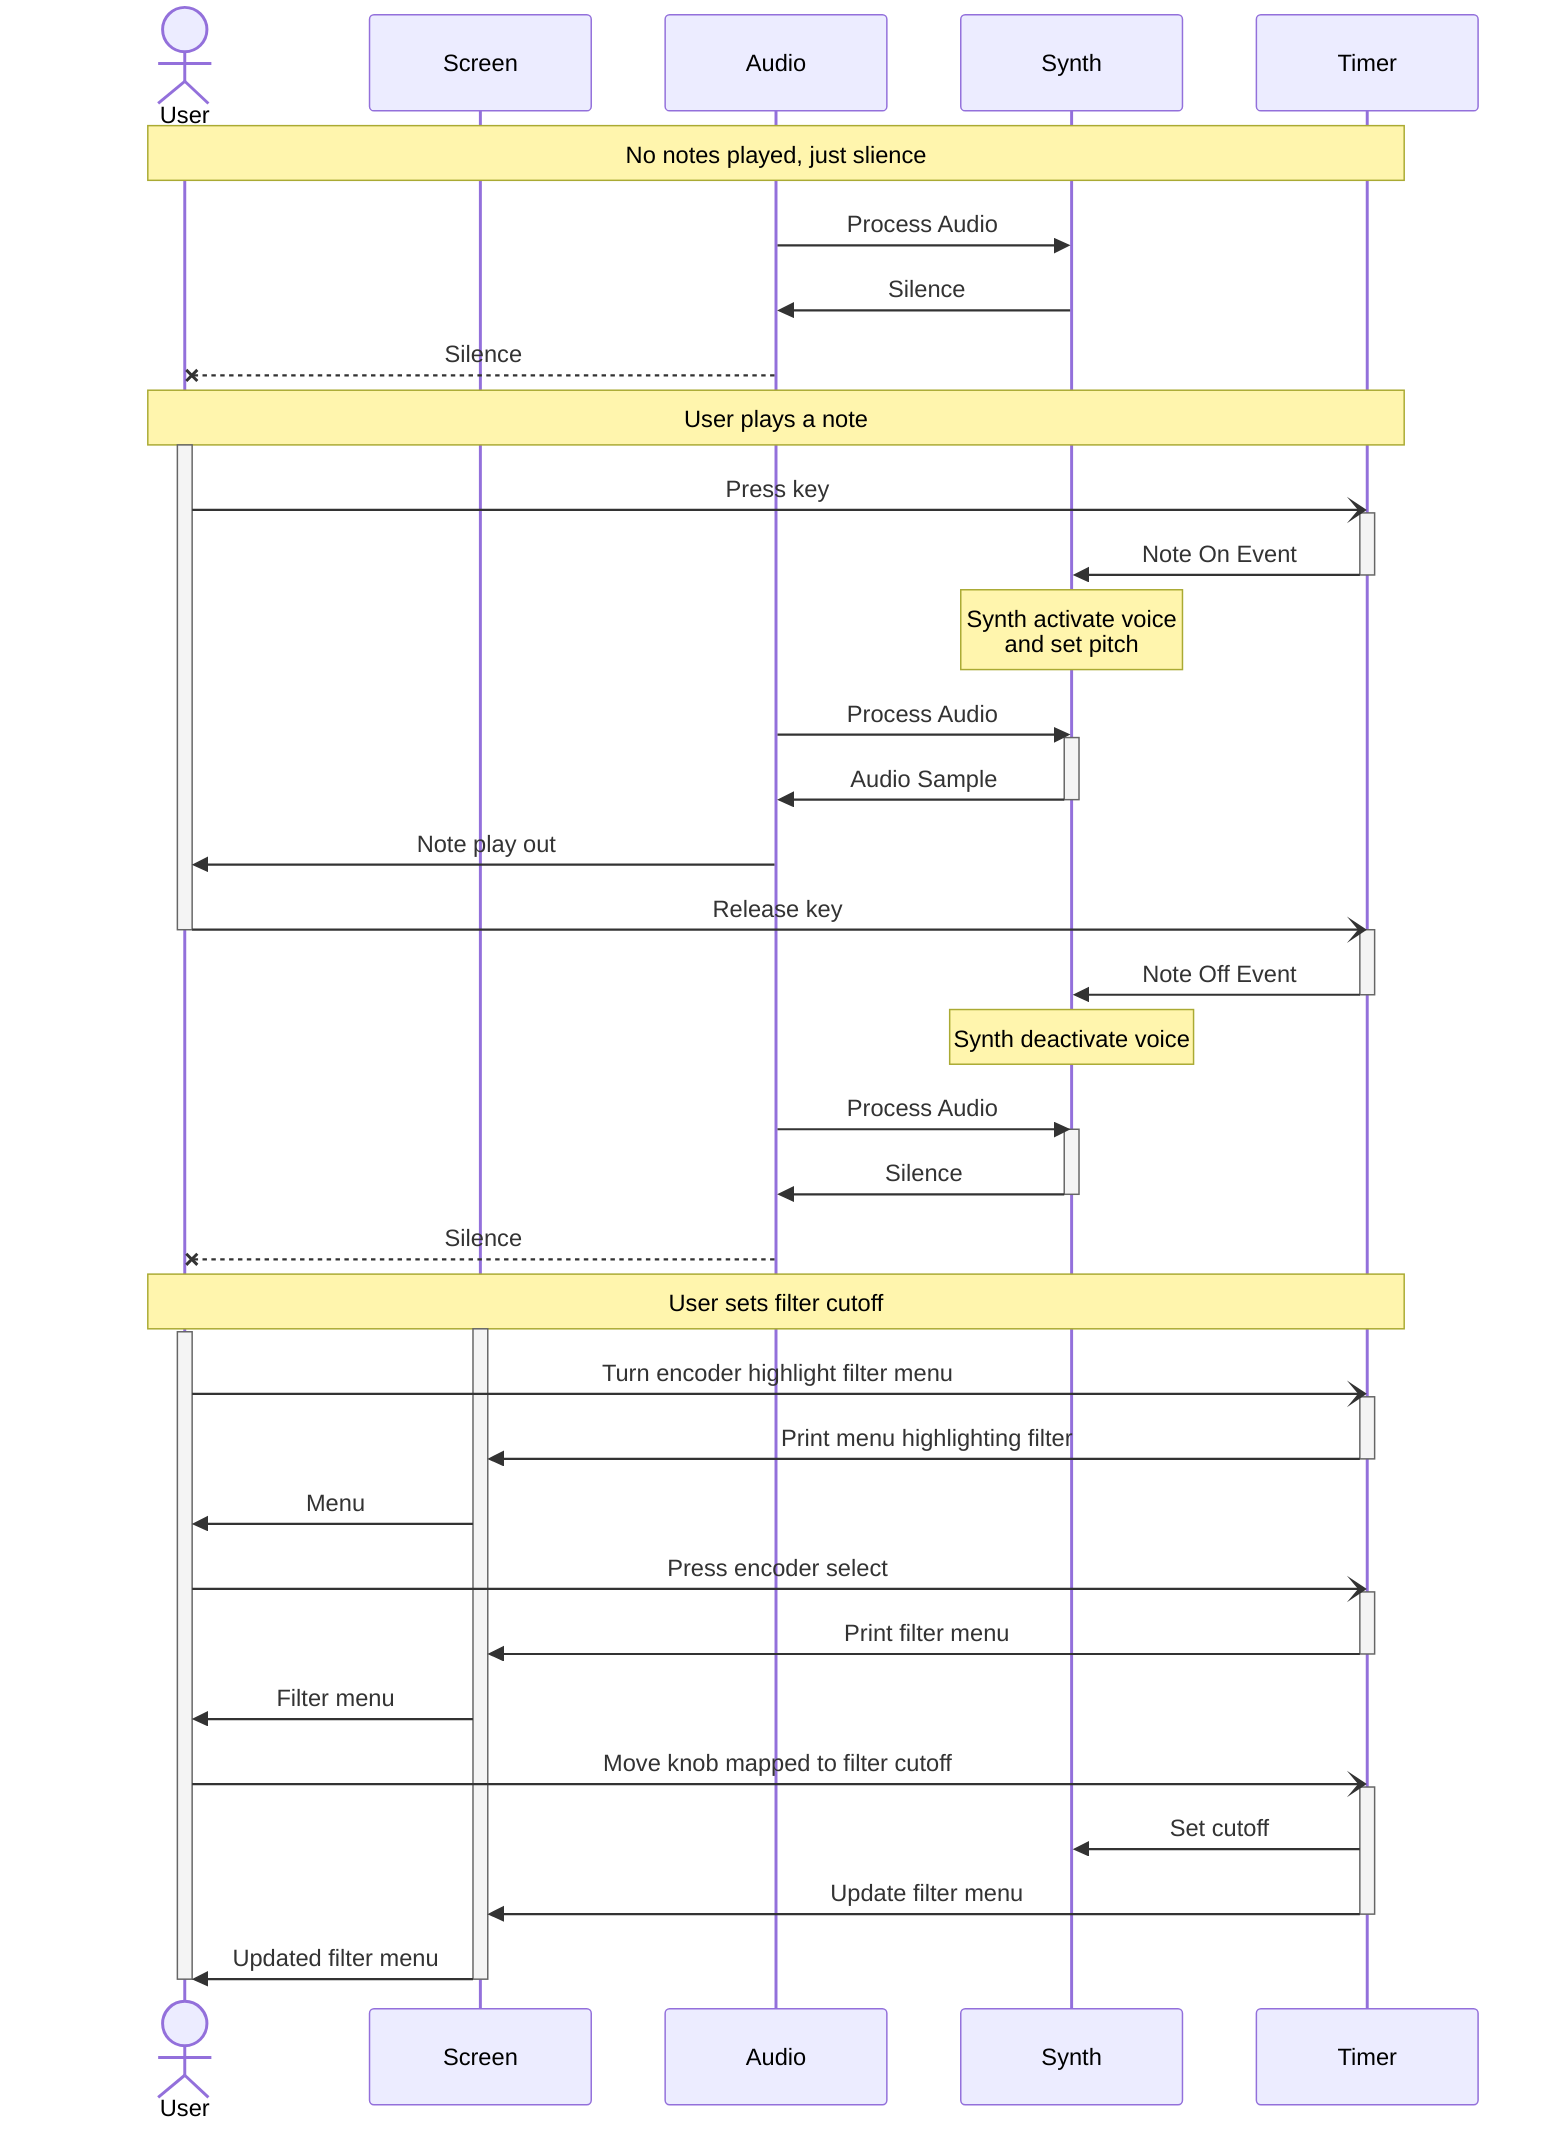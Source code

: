 sequenceDiagram
    actor User
    participant Screen
    participant Audio
    participant Synth
    participant Timer

    Note over User, Timer: No notes played, just slience
    Audio ->> Synth:Process Audio
    Synth ->> Audio: Silence
    Audio --x User: Silence

    Note over User, Timer: User plays a note
    activate User
    User -) Timer: Press key
    activate Timer
    Timer ->> Synth: Note On Event
    deactivate Timer
    note over Synth: Synth activate voice<br/>and set pitch

    Audio ->> Synth: Process Audio 
    activate Synth
    Synth ->> Audio: Audio Sample
    deactivate Synth
    Audio ->> User: Note play out

    User -) Timer: Release key
    deactivate User
    activate Timer
    Timer ->> Synth: Note Off Event
    deactivate Timer
    note over Synth: Synth deactivate voice
    
    Audio ->> Synth: Process Audio 
    activate Synth
    Synth ->> Audio: Silence
    deactivate Synth
    Audio --x User: Silence

    Note over User, Timer: User sets filter cutoff
    activate Screen
    activate User
    User -) Timer: Turn encoder highlight filter menu
    activate Timer
    Timer ->> Screen: Print menu highlighting filter
    deactivate Timer
    Screen ->> User: Menu
    User -) Timer: Press encoder select
    activate Timer
    Timer ->> Screen: Print filter menu
    deactivate Timer
    Screen ->> User: Filter menu
    User -) Timer: Move knob mapped to filter cutoff
    activate Timer
    Timer ->> Synth: Set cutoff
    Timer ->> Screen: Update filter menu
    deactivate Timer
    Screen ->> User: Updated filter menu

    deactivate User
    deactivate Screen
